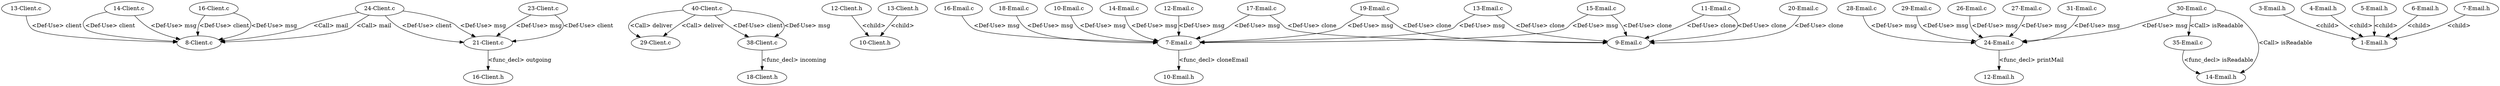 digraph {
37 [label = "8-Client.c"];
38 [label = "13-Client.c"];
38 -> 37[label="<Def-Use> client"];
39 [label = "14-Client.c"];
39 -> 37[label="<Def-Use> client"];
39 -> 37[label="<Def-Use> msg"];
40 [label = "16-Client.c"];
40 -> 37[label="<Def-Use> client"];
40 -> 37[label="<Def-Use> msg"];
41 [label = "21-Client.c"];
42 [label = "23-Client.c"];
42 -> 41[label="<Def-Use> msg"];
42 -> 41[label="<Def-Use> client"];
43 [label = "24-Client.c"];
43 -> 37[label="<Call> mail"];
43 -> 41[label="<Def-Use> client"];
43 -> 41[label="<Def-Use> msg"];
44 [label = "29-Client.c"];
45 [label = "38-Client.c"];
46 [label = "40-Client.c"];
46 -> 44[label="<Call> deliver"];
46 -> 45[label="<Def-Use> client"];
46 -> 45[label="<Def-Use> msg"];
47 [label = "10-Client.h"];
48 [label = "12-Client.h"];
49 [label = "13-Client.h"];
48 -> 47[label="<child>"];
49 -> 47[label="<child>"];
50 [label = "16-Client.h"];
51 [label = "18-Client.h"];
52 [label = "7-Email.c"];
53 [label = "9-Email.c"];
54 [label = "10-Email.c"];
54 -> 52[label="<Def-Use> msg"];
55 [label = "11-Email.c"];
55 -> 53[label="<Def-Use> clone"];
55 -> 53[label="<Def-Use> clone"];
56 [label = "12-Email.c"];
56 -> 52[label="<Def-Use> msg"];
57 [label = "13-Email.c"];
57 -> 53[label="<Def-Use> clone"];
57 -> 52[label="<Def-Use> msg"];
58 [label = "14-Email.c"];
58 -> 52[label="<Def-Use> msg"];
59 [label = "15-Email.c"];
59 -> 53[label="<Def-Use> clone"];
59 -> 52[label="<Def-Use> msg"];
60 [label = "16-Email.c"];
60 -> 52[label="<Def-Use> msg"];
61 [label = "17-Email.c"];
61 -> 53[label="<Def-Use> clone"];
61 -> 52[label="<Def-Use> msg"];
62 [label = "18-Email.c"];
62 -> 52[label="<Def-Use> msg"];
63 [label = "19-Email.c"];
63 -> 53[label="<Def-Use> clone"];
63 -> 52[label="<Def-Use> msg"];
64 [label = "20-Email.c"];
64 -> 53[label="<Def-Use> clone"];
65 [label = "24-Email.c"];
66 [label = "26-Email.c"];
66 -> 65[label="<Def-Use> msg"];
67 [label = "27-Email.c"];
67 -> 65[label="<Def-Use> msg"];
68 [label = "28-Email.c"];
68 -> 65[label="<Def-Use> msg"];
69 [label = "29-Email.c"];
69 -> 65[label="<Def-Use> msg"];
70 [label = "30-Email.c"];
70 -> 65[label="<Def-Use> msg"];
71 [label = "31-Email.c"];
71 -> 65[label="<Def-Use> msg"];
72 [label = "35-Email.c"];
73 [label = "1-Email.h"];
74 [label = "3-Email.h"];
75 [label = "4-Email.h"];
76 [label = "5-Email.h"];
77 [label = "6-Email.h"];
78 [label = "7-Email.h"];
77 -> 73[label="<child>"];
75 -> 73[label="<child>"];
74 -> 73[label="<child>"];
76 -> 73[label="<child>"];
78 -> 73[label="<child>"];
79 [label = "10-Email.h"];
80 [label = "12-Email.h"];
81 [label = "14-Email.h"];
43 -> 37[label="<Call> mail"];
46 -> 44[label="<Call> deliver"];
70 -> 81[label="<Call> isReadable"];
70 -> 72[label="<Call> isReadable"];
52 -> 79[label="<func_decl> cloneEmail"];
72 -> 81[label="<func_decl> isReadable"];
65 -> 80[label="<func_decl> printMail"];
41 -> 50[label="<func_decl> outgoing"];
45 -> 51[label="<func_decl> incoming"];
}